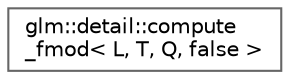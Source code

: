 digraph "Graphical Class Hierarchy"
{
 // LATEX_PDF_SIZE
  bgcolor="transparent";
  edge [fontname=Helvetica,fontsize=10,labelfontname=Helvetica,labelfontsize=10];
  node [fontname=Helvetica,fontsize=10,shape=box,height=0.2,width=0.4];
  rankdir="LR";
  Node0 [id="Node000000",label="glm::detail::compute\l_fmod\< L, T, Q, false \>",height=0.2,width=0.4,color="grey40", fillcolor="white", style="filled",URL="$structglm_1_1detail_1_1compute__fmod_3_01_l_00_01_t_00_01_q_00_01false_01_4.html",tooltip=" "];
}
